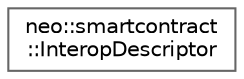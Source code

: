 digraph "Graphical Class Hierarchy"
{
 // LATEX_PDF_SIZE
  bgcolor="transparent";
  edge [fontname=Helvetica,fontsize=10,labelfontname=Helvetica,labelfontsize=10];
  node [fontname=Helvetica,fontsize=10,shape=box,height=0.2,width=0.4];
  rankdir="LR";
  Node0 [id="Node000000",label="neo::smartcontract\l::InteropDescriptor",height=0.2,width=0.4,color="grey40", fillcolor="white", style="filled",URL="$structneo_1_1smartcontract_1_1_interop_descriptor.html",tooltip="Represents a descriptor for an interoperable service."];
}

